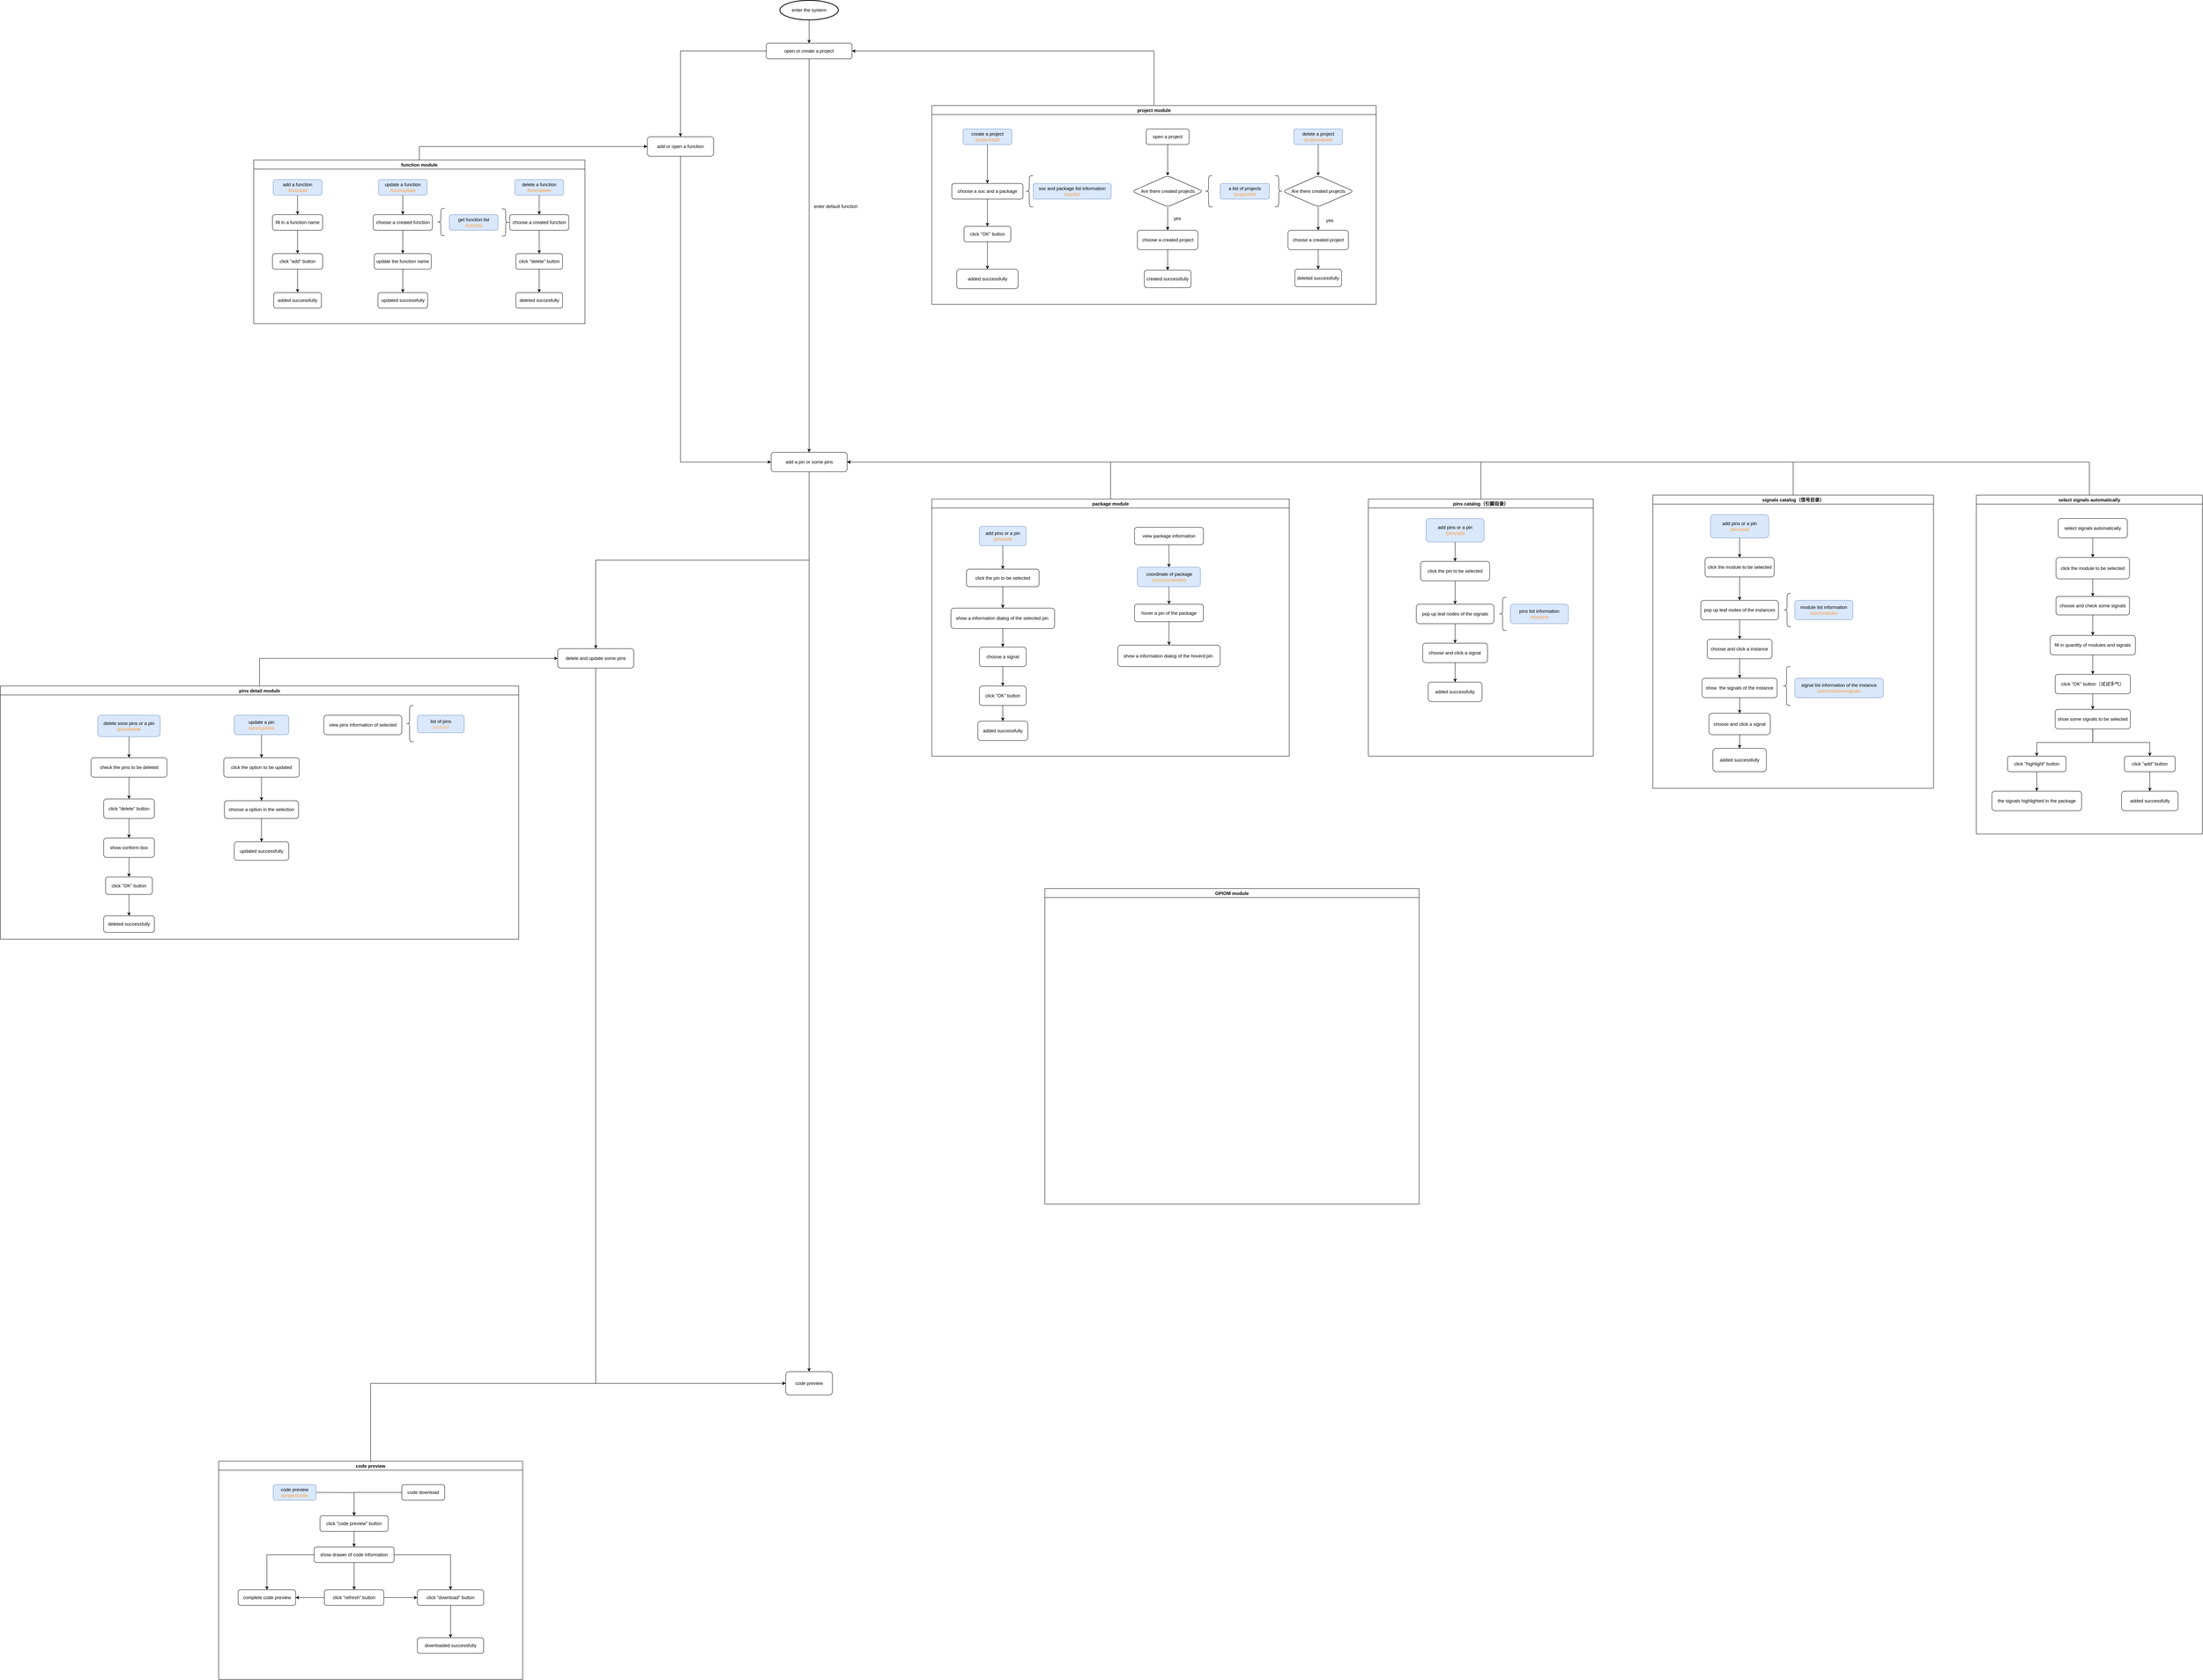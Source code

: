 <mxfile version="21.6.9" type="github">
  <diagram name="第 1 页" id="RwNHaqvqx1yM6rbf3E4Z">
    <mxGraphModel dx="4921" dy="1315" grid="1" gridSize="10" guides="1" tooltips="1" connect="1" arrows="1" fold="1" page="1" pageScale="1" pageWidth="827" pageHeight="1169" math="0" shadow="0">
      <root>
        <mxCell id="0" />
        <mxCell id="1" parent="0" />
        <mxCell id="MbABEbyhSuaw80Sl0B-3-3" style="edgeStyle=orthogonalEdgeStyle;rounded=0;orthogonalLoop=1;jettySize=auto;html=1;exitX=0.5;exitY=1;exitDx=0;exitDy=0;exitPerimeter=0;entryX=0.5;entryY=0;entryDx=0;entryDy=0;" edge="1" parent="1" source="MbABEbyhSuaw80Sl0B-3-1" target="MbABEbyhSuaw80Sl0B-3-2">
          <mxGeometry relative="1" as="geometry" />
        </mxCell>
        <mxCell id="MbABEbyhSuaw80Sl0B-3-1" value="enter the system" style="strokeWidth=2;html=1;shape=mxgraph.flowchart.start_1;whiteSpace=wrap;" vertex="1" parent="1">
          <mxGeometry x="320" y="40" width="150" height="50" as="geometry" />
        </mxCell>
        <mxCell id="MbABEbyhSuaw80Sl0B-3-42" value="" style="edgeStyle=orthogonalEdgeStyle;rounded=0;orthogonalLoop=1;jettySize=auto;html=1;" edge="1" parent="1" source="MbABEbyhSuaw80Sl0B-3-2" target="MbABEbyhSuaw80Sl0B-3-41">
          <mxGeometry relative="1" as="geometry" />
        </mxCell>
        <mxCell id="MbABEbyhSuaw80Sl0B-3-47" value="" style="edgeStyle=orthogonalEdgeStyle;rounded=0;orthogonalLoop=1;jettySize=auto;html=1;" edge="1" parent="1" source="MbABEbyhSuaw80Sl0B-3-2" target="MbABEbyhSuaw80Sl0B-3-46">
          <mxGeometry relative="1" as="geometry" />
        </mxCell>
        <mxCell id="MbABEbyhSuaw80Sl0B-3-2" value="open or create a project" style="rounded=1;whiteSpace=wrap;html=1;" vertex="1" parent="1">
          <mxGeometry x="285" y="150" width="220" height="40" as="geometry" />
        </mxCell>
        <mxCell id="MbABEbyhSuaw80Sl0B-3-161" style="edgeStyle=orthogonalEdgeStyle;rounded=0;orthogonalLoop=1;jettySize=auto;html=1;exitX=0.5;exitY=0;exitDx=0;exitDy=0;entryX=1;entryY=0.5;entryDx=0;entryDy=0;" edge="1" parent="1" source="MbABEbyhSuaw80Sl0B-3-4" target="MbABEbyhSuaw80Sl0B-3-2">
          <mxGeometry relative="1" as="geometry" />
        </mxCell>
        <mxCell id="MbABEbyhSuaw80Sl0B-3-4" value="project module" style="swimlane;" vertex="1" parent="1">
          <mxGeometry x="710" y="310" width="1140" height="510" as="geometry">
            <mxRectangle x="720" y="280" width="130" height="30" as="alternateBounds" />
          </mxGeometry>
        </mxCell>
        <mxCell id="MbABEbyhSuaw80Sl0B-3-12" style="edgeStyle=orthogonalEdgeStyle;rounded=0;orthogonalLoop=1;jettySize=auto;html=1;exitX=0.5;exitY=1;exitDx=0;exitDy=0;entryX=0.5;entryY=0;entryDx=0;entryDy=0;" edge="1" parent="MbABEbyhSuaw80Sl0B-3-4" source="MbABEbyhSuaw80Sl0B-3-6" target="MbABEbyhSuaw80Sl0B-3-11">
          <mxGeometry relative="1" as="geometry" />
        </mxCell>
        <mxCell id="MbABEbyhSuaw80Sl0B-3-6" value="create a project&lt;br&gt;&lt;font color=&quot;#ff9933&quot;&gt;/project/add&lt;/font&gt;" style="whiteSpace=wrap;html=1;fillColor=#dae8fc;strokeColor=#6c8ebf;rounded=1;" vertex="1" parent="MbABEbyhSuaw80Sl0B-3-4">
          <mxGeometry x="80" y="60" width="125" height="40" as="geometry" />
        </mxCell>
        <mxCell id="MbABEbyhSuaw80Sl0B-3-30" style="edgeStyle=orthogonalEdgeStyle;rounded=0;orthogonalLoop=1;jettySize=auto;html=1;exitX=0.5;exitY=1;exitDx=0;exitDy=0;entryX=0.5;entryY=0;entryDx=0;entryDy=0;" edge="1" parent="MbABEbyhSuaw80Sl0B-3-4" source="MbABEbyhSuaw80Sl0B-3-7" target="MbABEbyhSuaw80Sl0B-3-29">
          <mxGeometry relative="1" as="geometry" />
        </mxCell>
        <mxCell id="MbABEbyhSuaw80Sl0B-3-7" value="delete a project&lt;br&gt;&lt;font color=&quot;#ff9933&quot;&gt;/project/delete&lt;/font&gt;" style="whiteSpace=wrap;html=1;fillColor=#dae8fc;strokeColor=#6c8ebf;rounded=1;" vertex="1" parent="MbABEbyhSuaw80Sl0B-3-4">
          <mxGeometry x="928.75" y="60" width="125" height="40" as="geometry" />
        </mxCell>
        <mxCell id="MbABEbyhSuaw80Sl0B-3-21" value="" style="edgeStyle=orthogonalEdgeStyle;rounded=0;orthogonalLoop=1;jettySize=auto;html=1;" edge="1" parent="MbABEbyhSuaw80Sl0B-3-4" source="MbABEbyhSuaw80Sl0B-3-8" target="MbABEbyhSuaw80Sl0B-3-20">
          <mxGeometry relative="1" as="geometry" />
        </mxCell>
        <mxCell id="MbABEbyhSuaw80Sl0B-3-8" value="open a project" style="whiteSpace=wrap;html=1;rounded=1;" vertex="1" parent="MbABEbyhSuaw80Sl0B-3-4">
          <mxGeometry x="550" y="60" width="110" height="40" as="geometry" />
        </mxCell>
        <mxCell id="MbABEbyhSuaw80Sl0B-3-17" value="" style="edgeStyle=orthogonalEdgeStyle;rounded=0;orthogonalLoop=1;jettySize=auto;html=1;" edge="1" parent="MbABEbyhSuaw80Sl0B-3-4" source="MbABEbyhSuaw80Sl0B-3-11" target="MbABEbyhSuaw80Sl0B-3-16">
          <mxGeometry relative="1" as="geometry" />
        </mxCell>
        <mxCell id="MbABEbyhSuaw80Sl0B-3-11" value="choose a soc and a package" style="whiteSpace=wrap;html=1;rounded=1;" vertex="1" parent="MbABEbyhSuaw80Sl0B-3-4">
          <mxGeometry x="51.25" y="200" width="182.5" height="40" as="geometry" />
        </mxCell>
        <mxCell id="MbABEbyhSuaw80Sl0B-3-14" value="soc and package list information&lt;br&gt;&lt;font color=&quot;#ff9933&quot;&gt;/soc/list&lt;/font&gt;" style="whiteSpace=wrap;html=1;fillColor=#dae8fc;strokeColor=#6c8ebf;rounded=1;" vertex="1" parent="MbABEbyhSuaw80Sl0B-3-4">
          <mxGeometry x="260" y="200" width="200" height="40" as="geometry" />
        </mxCell>
        <mxCell id="MbABEbyhSuaw80Sl0B-3-19" value="" style="edgeStyle=orthogonalEdgeStyle;rounded=0;orthogonalLoop=1;jettySize=auto;html=1;" edge="1" parent="MbABEbyhSuaw80Sl0B-3-4" source="MbABEbyhSuaw80Sl0B-3-16" target="MbABEbyhSuaw80Sl0B-3-18">
          <mxGeometry relative="1" as="geometry" />
        </mxCell>
        <mxCell id="MbABEbyhSuaw80Sl0B-3-16" value="click &quot;OK&quot; button" style="whiteSpace=wrap;html=1;rounded=1;" vertex="1" parent="MbABEbyhSuaw80Sl0B-3-4">
          <mxGeometry x="82.5" y="310" width="120" height="40" as="geometry" />
        </mxCell>
        <mxCell id="MbABEbyhSuaw80Sl0B-3-18" value="added successfully" style="whiteSpace=wrap;html=1;rounded=1;" vertex="1" parent="MbABEbyhSuaw80Sl0B-3-4">
          <mxGeometry x="63.75" y="420" width="157.5" height="50" as="geometry" />
        </mxCell>
        <mxCell id="MbABEbyhSuaw80Sl0B-3-23" value="" style="edgeStyle=orthogonalEdgeStyle;rounded=0;orthogonalLoop=1;jettySize=auto;html=1;" edge="1" parent="MbABEbyhSuaw80Sl0B-3-4" source="MbABEbyhSuaw80Sl0B-3-20" target="MbABEbyhSuaw80Sl0B-3-22">
          <mxGeometry relative="1" as="geometry" />
        </mxCell>
        <mxCell id="MbABEbyhSuaw80Sl0B-3-20" value="Are there created projects" style="rhombus;whiteSpace=wrap;html=1;rounded=1;" vertex="1" parent="MbABEbyhSuaw80Sl0B-3-4">
          <mxGeometry x="513.75" y="180" width="182.5" height="80" as="geometry" />
        </mxCell>
        <mxCell id="MbABEbyhSuaw80Sl0B-3-26" value="" style="edgeStyle=orthogonalEdgeStyle;rounded=0;orthogonalLoop=1;jettySize=auto;html=1;" edge="1" parent="MbABEbyhSuaw80Sl0B-3-4" source="MbABEbyhSuaw80Sl0B-3-22" target="MbABEbyhSuaw80Sl0B-3-25">
          <mxGeometry relative="1" as="geometry" />
        </mxCell>
        <mxCell id="MbABEbyhSuaw80Sl0B-3-22" value="choose a created project" style="whiteSpace=wrap;html=1;rounded=1;" vertex="1" parent="MbABEbyhSuaw80Sl0B-3-4">
          <mxGeometry x="527.5" y="320" width="155" height="50" as="geometry" />
        </mxCell>
        <mxCell id="MbABEbyhSuaw80Sl0B-3-24" value="yes" style="text;html=1;strokeColor=none;fillColor=none;align=center;verticalAlign=middle;whiteSpace=wrap;rounded=0;" vertex="1" parent="MbABEbyhSuaw80Sl0B-3-4">
          <mxGeometry x="600" y="275" width="60" height="30" as="geometry" />
        </mxCell>
        <mxCell id="MbABEbyhSuaw80Sl0B-3-25" value="created successfully" style="whiteSpace=wrap;html=1;rounded=1;" vertex="1" parent="MbABEbyhSuaw80Sl0B-3-4">
          <mxGeometry x="545" y="422.5" width="120" height="45" as="geometry" />
        </mxCell>
        <mxCell id="MbABEbyhSuaw80Sl0B-3-32" style="edgeStyle=orthogonalEdgeStyle;rounded=0;orthogonalLoop=1;jettySize=auto;html=1;exitX=0.5;exitY=1;exitDx=0;exitDy=0;entryX=0.5;entryY=0;entryDx=0;entryDy=0;" edge="1" parent="MbABEbyhSuaw80Sl0B-3-4" source="MbABEbyhSuaw80Sl0B-3-29" target="MbABEbyhSuaw80Sl0B-3-31">
          <mxGeometry relative="1" as="geometry" />
        </mxCell>
        <mxCell id="MbABEbyhSuaw80Sl0B-3-29" value="Are there created projects" style="rhombus;whiteSpace=wrap;html=1;rounded=1;" vertex="1" parent="MbABEbyhSuaw80Sl0B-3-4">
          <mxGeometry x="900" y="180" width="182.5" height="80" as="geometry" />
        </mxCell>
        <mxCell id="MbABEbyhSuaw80Sl0B-3-34" style="edgeStyle=orthogonalEdgeStyle;rounded=0;orthogonalLoop=1;jettySize=auto;html=1;exitX=0.5;exitY=1;exitDx=0;exitDy=0;entryX=0.5;entryY=0;entryDx=0;entryDy=0;" edge="1" parent="MbABEbyhSuaw80Sl0B-3-4" source="MbABEbyhSuaw80Sl0B-3-31" target="MbABEbyhSuaw80Sl0B-3-33">
          <mxGeometry relative="1" as="geometry" />
        </mxCell>
        <mxCell id="MbABEbyhSuaw80Sl0B-3-31" value="choose a created project" style="whiteSpace=wrap;html=1;rounded=1;" vertex="1" parent="MbABEbyhSuaw80Sl0B-3-4">
          <mxGeometry x="913.75" y="320" width="155" height="50" as="geometry" />
        </mxCell>
        <mxCell id="MbABEbyhSuaw80Sl0B-3-33" value="deleted successfully" style="whiteSpace=wrap;html=1;rounded=1;" vertex="1" parent="MbABEbyhSuaw80Sl0B-3-4">
          <mxGeometry x="931.25" y="420" width="120" height="45" as="geometry" />
        </mxCell>
        <mxCell id="MbABEbyhSuaw80Sl0B-3-35" value="a list of projects&lt;br&gt;&lt;font color=&quot;#ff9933&quot;&gt;/project/list&lt;/font&gt;" style="whiteSpace=wrap;html=1;fillColor=#dae8fc;strokeColor=#6c8ebf;rounded=1;" vertex="1" parent="MbABEbyhSuaw80Sl0B-3-4">
          <mxGeometry x="740" y="200" width="126.25" height="40" as="geometry" />
        </mxCell>
        <mxCell id="MbABEbyhSuaw80Sl0B-3-38" value="" style="shape=curlyBracket;whiteSpace=wrap;html=1;rounded=1;labelPosition=left;verticalLabelPosition=middle;align=right;verticalAlign=middle;size=0.5;" vertex="1" parent="MbABEbyhSuaw80Sl0B-3-4">
          <mxGeometry x="240" y="180" width="20" height="80" as="geometry" />
        </mxCell>
        <mxCell id="MbABEbyhSuaw80Sl0B-3-39" value="" style="shape=curlyBracket;whiteSpace=wrap;html=1;rounded=1;labelPosition=left;verticalLabelPosition=middle;align=right;verticalAlign=middle;size=0.5;" vertex="1" parent="MbABEbyhSuaw80Sl0B-3-4">
          <mxGeometry x="700" y="180" width="20" height="80" as="geometry" />
        </mxCell>
        <mxCell id="MbABEbyhSuaw80Sl0B-3-40" value="" style="shape=curlyBracket;whiteSpace=wrap;html=1;rounded=1;flipH=1;labelPosition=right;verticalLabelPosition=middle;align=left;verticalAlign=middle;" vertex="1" parent="MbABEbyhSuaw80Sl0B-3-4">
          <mxGeometry x="880" y="180" width="20" height="80" as="geometry" />
        </mxCell>
        <mxCell id="MbABEbyhSuaw80Sl0B-3-45" value="yes" style="text;html=1;strokeColor=none;fillColor=none;align=center;verticalAlign=middle;whiteSpace=wrap;rounded=0;" vertex="1" parent="MbABEbyhSuaw80Sl0B-3-4">
          <mxGeometry x="991.25" y="280" width="60" height="30" as="geometry" />
        </mxCell>
        <mxCell id="MbABEbyhSuaw80Sl0B-3-135" value="" style="edgeStyle=orthogonalEdgeStyle;rounded=0;orthogonalLoop=1;jettySize=auto;html=1;" edge="1" parent="1" source="MbABEbyhSuaw80Sl0B-3-41" target="MbABEbyhSuaw80Sl0B-3-134">
          <mxGeometry relative="1" as="geometry" />
        </mxCell>
        <mxCell id="MbABEbyhSuaw80Sl0B-3-166" style="edgeStyle=orthogonalEdgeStyle;rounded=0;orthogonalLoop=1;jettySize=auto;html=1;exitX=0.5;exitY=1;exitDx=0;exitDy=0;entryX=0.5;entryY=0;entryDx=0;entryDy=0;" edge="1" parent="1" source="MbABEbyhSuaw80Sl0B-3-41" target="MbABEbyhSuaw80Sl0B-3-163">
          <mxGeometry relative="1" as="geometry" />
        </mxCell>
        <mxCell id="MbABEbyhSuaw80Sl0B-3-41" value="add a pin or some pins" style="whiteSpace=wrap;html=1;rounded=1;" vertex="1" parent="1">
          <mxGeometry x="297.5" y="1200" width="195" height="50" as="geometry" />
        </mxCell>
        <mxCell id="MbABEbyhSuaw80Sl0B-3-44" value="enter default function" style="text;html=1;strokeColor=none;fillColor=none;align=center;verticalAlign=middle;whiteSpace=wrap;rounded=0;" vertex="1" parent="1">
          <mxGeometry x="390" y="554" width="147" height="30" as="geometry" />
        </mxCell>
        <mxCell id="MbABEbyhSuaw80Sl0B-3-48" style="edgeStyle=orthogonalEdgeStyle;rounded=0;orthogonalLoop=1;jettySize=auto;html=1;exitX=0.5;exitY=1;exitDx=0;exitDy=0;entryX=0;entryY=0.5;entryDx=0;entryDy=0;" edge="1" parent="1" source="MbABEbyhSuaw80Sl0B-3-46" target="MbABEbyhSuaw80Sl0B-3-41">
          <mxGeometry relative="1" as="geometry" />
        </mxCell>
        <mxCell id="MbABEbyhSuaw80Sl0B-3-46" value="add or open a function" style="whiteSpace=wrap;html=1;rounded=1;" vertex="1" parent="1">
          <mxGeometry x="-20" y="390" width="170" height="50" as="geometry" />
        </mxCell>
        <mxCell id="MbABEbyhSuaw80Sl0B-3-160" style="edgeStyle=orthogonalEdgeStyle;rounded=0;orthogonalLoop=1;jettySize=auto;html=1;exitX=0.5;exitY=0;exitDx=0;exitDy=0;entryX=0;entryY=0.5;entryDx=0;entryDy=0;" edge="1" parent="1" source="MbABEbyhSuaw80Sl0B-3-49" target="MbABEbyhSuaw80Sl0B-3-46">
          <mxGeometry relative="1" as="geometry" />
        </mxCell>
        <mxCell id="MbABEbyhSuaw80Sl0B-3-49" value="function module" style="swimlane;" vertex="1" parent="1">
          <mxGeometry x="-1030" y="450" width="850" height="420" as="geometry" />
        </mxCell>
        <mxCell id="MbABEbyhSuaw80Sl0B-3-51" value="get function list&lt;br&gt;&lt;font color=&quot;#ff9933&quot;&gt;/func/list&lt;/font&gt;" style="whiteSpace=wrap;html=1;fillColor=#dae8fc;strokeColor=#6c8ebf;rounded=1;" vertex="1" parent="MbABEbyhSuaw80Sl0B-3-49">
          <mxGeometry x="502" y="140" width="125" height="40" as="geometry" />
        </mxCell>
        <mxCell id="MbABEbyhSuaw80Sl0B-3-57" style="edgeStyle=orthogonalEdgeStyle;rounded=0;orthogonalLoop=1;jettySize=auto;html=1;exitX=0.5;exitY=1;exitDx=0;exitDy=0;entryX=0.5;entryY=0;entryDx=0;entryDy=0;" edge="1" parent="MbABEbyhSuaw80Sl0B-3-49" source="MbABEbyhSuaw80Sl0B-3-52" target="MbABEbyhSuaw80Sl0B-3-56">
          <mxGeometry relative="1" as="geometry" />
        </mxCell>
        <mxCell id="MbABEbyhSuaw80Sl0B-3-52" value="add a function&lt;br&gt;&lt;font color=&quot;#ff9933&quot;&gt;/func/add&lt;/font&gt;" style="whiteSpace=wrap;html=1;fillColor=#dae8fc;strokeColor=#6c8ebf;rounded=1;" vertex="1" parent="MbABEbyhSuaw80Sl0B-3-49">
          <mxGeometry x="50" y="50" width="125" height="40" as="geometry" />
        </mxCell>
        <mxCell id="MbABEbyhSuaw80Sl0B-3-63" style="edgeStyle=orthogonalEdgeStyle;rounded=0;orthogonalLoop=1;jettySize=auto;html=1;exitX=0.5;exitY=1;exitDx=0;exitDy=0;" edge="1" parent="MbABEbyhSuaw80Sl0B-3-49" source="MbABEbyhSuaw80Sl0B-3-53" target="MbABEbyhSuaw80Sl0B-3-62">
          <mxGeometry relative="1" as="geometry" />
        </mxCell>
        <mxCell id="MbABEbyhSuaw80Sl0B-3-53" value="update a function&lt;br&gt;&lt;font color=&quot;#ff9933&quot;&gt;/func/update&lt;/font&gt;" style="whiteSpace=wrap;html=1;fillColor=#dae8fc;strokeColor=#6c8ebf;rounded=1;" vertex="1" parent="MbABEbyhSuaw80Sl0B-3-49">
          <mxGeometry x="320" y="50" width="125" height="40" as="geometry" />
        </mxCell>
        <mxCell id="MbABEbyhSuaw80Sl0B-3-69" style="edgeStyle=orthogonalEdgeStyle;rounded=0;orthogonalLoop=1;jettySize=auto;html=1;exitX=0.5;exitY=1;exitDx=0;exitDy=0;entryX=0.5;entryY=0;entryDx=0;entryDy=0;" edge="1" parent="MbABEbyhSuaw80Sl0B-3-49" source="MbABEbyhSuaw80Sl0B-3-54" target="MbABEbyhSuaw80Sl0B-3-68">
          <mxGeometry relative="1" as="geometry" />
        </mxCell>
        <mxCell id="MbABEbyhSuaw80Sl0B-3-54" value="delete a function&lt;br&gt;&lt;font color=&quot;#ff9933&quot;&gt;/func/delete&lt;/font&gt;" style="whiteSpace=wrap;html=1;fillColor=#dae8fc;strokeColor=#6c8ebf;rounded=1;" vertex="1" parent="MbABEbyhSuaw80Sl0B-3-49">
          <mxGeometry x="670" y="50" width="125" height="40" as="geometry" />
        </mxCell>
        <mxCell id="MbABEbyhSuaw80Sl0B-3-60" value="" style="edgeStyle=orthogonalEdgeStyle;rounded=0;orthogonalLoop=1;jettySize=auto;html=1;" edge="1" parent="MbABEbyhSuaw80Sl0B-3-49" source="MbABEbyhSuaw80Sl0B-3-55" target="MbABEbyhSuaw80Sl0B-3-59">
          <mxGeometry relative="1" as="geometry" />
        </mxCell>
        <mxCell id="MbABEbyhSuaw80Sl0B-3-55" value="click &quot;add&quot; button" style="whiteSpace=wrap;html=1;rounded=1;" vertex="1" parent="MbABEbyhSuaw80Sl0B-3-49">
          <mxGeometry x="48.13" y="240" width="128.75" height="40" as="geometry" />
        </mxCell>
        <mxCell id="MbABEbyhSuaw80Sl0B-3-58" style="edgeStyle=orthogonalEdgeStyle;rounded=0;orthogonalLoop=1;jettySize=auto;html=1;exitX=0.5;exitY=1;exitDx=0;exitDy=0;entryX=0.5;entryY=0;entryDx=0;entryDy=0;" edge="1" parent="MbABEbyhSuaw80Sl0B-3-49" source="MbABEbyhSuaw80Sl0B-3-56" target="MbABEbyhSuaw80Sl0B-3-55">
          <mxGeometry relative="1" as="geometry" />
        </mxCell>
        <mxCell id="MbABEbyhSuaw80Sl0B-3-56" value="fill in a function name" style="whiteSpace=wrap;html=1;rounded=1;" vertex="1" parent="MbABEbyhSuaw80Sl0B-3-49">
          <mxGeometry x="48.13" y="140" width="128.75" height="40" as="geometry" />
        </mxCell>
        <mxCell id="MbABEbyhSuaw80Sl0B-3-59" value="added successfully" style="whiteSpace=wrap;html=1;rounded=1;" vertex="1" parent="MbABEbyhSuaw80Sl0B-3-49">
          <mxGeometry x="51.25" y="340" width="122.5" height="40" as="geometry" />
        </mxCell>
        <mxCell id="MbABEbyhSuaw80Sl0B-3-65" value="" style="edgeStyle=orthogonalEdgeStyle;rounded=0;orthogonalLoop=1;jettySize=auto;html=1;" edge="1" parent="MbABEbyhSuaw80Sl0B-3-49" source="MbABEbyhSuaw80Sl0B-3-62" target="MbABEbyhSuaw80Sl0B-3-64">
          <mxGeometry relative="1" as="geometry" />
        </mxCell>
        <mxCell id="MbABEbyhSuaw80Sl0B-3-62" value="choose a created function" style="whiteSpace=wrap;html=1;rounded=1;" vertex="1" parent="MbABEbyhSuaw80Sl0B-3-49">
          <mxGeometry x="306.57" y="140" width="151.87" height="40" as="geometry" />
        </mxCell>
        <mxCell id="MbABEbyhSuaw80Sl0B-3-67" value="" style="edgeStyle=orthogonalEdgeStyle;rounded=0;orthogonalLoop=1;jettySize=auto;html=1;" edge="1" parent="MbABEbyhSuaw80Sl0B-3-49" source="MbABEbyhSuaw80Sl0B-3-64" target="MbABEbyhSuaw80Sl0B-3-66">
          <mxGeometry relative="1" as="geometry" />
        </mxCell>
        <mxCell id="MbABEbyhSuaw80Sl0B-3-64" value="update the function name" style="whiteSpace=wrap;html=1;rounded=1;" vertex="1" parent="MbABEbyhSuaw80Sl0B-3-49">
          <mxGeometry x="309.38" y="240" width="146.25" height="40" as="geometry" />
        </mxCell>
        <mxCell id="MbABEbyhSuaw80Sl0B-3-66" value="updated successfully" style="whiteSpace=wrap;html=1;rounded=1;" vertex="1" parent="MbABEbyhSuaw80Sl0B-3-49">
          <mxGeometry x="318.75" y="340" width="127.5" height="40" as="geometry" />
        </mxCell>
        <mxCell id="MbABEbyhSuaw80Sl0B-3-71" value="" style="edgeStyle=orthogonalEdgeStyle;rounded=0;orthogonalLoop=1;jettySize=auto;html=1;" edge="1" parent="MbABEbyhSuaw80Sl0B-3-49" source="MbABEbyhSuaw80Sl0B-3-68" target="MbABEbyhSuaw80Sl0B-3-70">
          <mxGeometry relative="1" as="geometry" />
        </mxCell>
        <mxCell id="MbABEbyhSuaw80Sl0B-3-68" value="choose a created function" style="whiteSpace=wrap;html=1;rounded=1;" vertex="1" parent="MbABEbyhSuaw80Sl0B-3-49">
          <mxGeometry x="656.57" y="140" width="151.87" height="40" as="geometry" />
        </mxCell>
        <mxCell id="MbABEbyhSuaw80Sl0B-3-73" value="" style="edgeStyle=orthogonalEdgeStyle;rounded=0;orthogonalLoop=1;jettySize=auto;html=1;" edge="1" parent="MbABEbyhSuaw80Sl0B-3-49" source="MbABEbyhSuaw80Sl0B-3-70" target="MbABEbyhSuaw80Sl0B-3-72">
          <mxGeometry relative="1" as="geometry" />
        </mxCell>
        <mxCell id="MbABEbyhSuaw80Sl0B-3-70" value="click &quot;delete&quot; button" style="whiteSpace=wrap;html=1;rounded=1;" vertex="1" parent="MbABEbyhSuaw80Sl0B-3-49">
          <mxGeometry x="672.5" y="240" width="120" height="40" as="geometry" />
        </mxCell>
        <mxCell id="MbABEbyhSuaw80Sl0B-3-72" value="deleted succesfully" style="whiteSpace=wrap;html=1;rounded=1;" vertex="1" parent="MbABEbyhSuaw80Sl0B-3-49">
          <mxGeometry x="672.5" y="340" width="120" height="40" as="geometry" />
        </mxCell>
        <mxCell id="MbABEbyhSuaw80Sl0B-3-74" value="" style="shape=curlyBracket;whiteSpace=wrap;html=1;rounded=1;labelPosition=left;verticalLabelPosition=middle;align=right;verticalAlign=middle;size=0.5;" vertex="1" parent="MbABEbyhSuaw80Sl0B-3-49">
          <mxGeometry x="470" y="124" width="20" height="70" as="geometry" />
        </mxCell>
        <mxCell id="MbABEbyhSuaw80Sl0B-3-75" value="" style="shape=curlyBracket;whiteSpace=wrap;html=1;rounded=1;flipH=1;labelPosition=right;verticalLabelPosition=middle;align=left;verticalAlign=middle;" vertex="1" parent="MbABEbyhSuaw80Sl0B-3-49">
          <mxGeometry x="636.5" y="125" width="20" height="70" as="geometry" />
        </mxCell>
        <mxCell id="MbABEbyhSuaw80Sl0B-3-157" style="edgeStyle=orthogonalEdgeStyle;rounded=0;orthogonalLoop=1;jettySize=auto;html=1;exitX=0.5;exitY=0;exitDx=0;exitDy=0;entryX=1;entryY=0.5;entryDx=0;entryDy=0;" edge="1" parent="1" source="MbABEbyhSuaw80Sl0B-3-76" target="MbABEbyhSuaw80Sl0B-3-41">
          <mxGeometry relative="1" as="geometry" />
        </mxCell>
        <mxCell id="MbABEbyhSuaw80Sl0B-3-76" value="package module" style="swimlane;" vertex="1" parent="1">
          <mxGeometry x="710" y="1320" width="917" height="660" as="geometry" />
        </mxCell>
        <mxCell id="MbABEbyhSuaw80Sl0B-3-80" style="edgeStyle=orthogonalEdgeStyle;rounded=0;orthogonalLoop=1;jettySize=auto;html=1;exitX=0.5;exitY=1;exitDx=0;exitDy=0;entryX=0.5;entryY=0;entryDx=0;entryDy=0;" edge="1" parent="MbABEbyhSuaw80Sl0B-3-76" source="MbABEbyhSuaw80Sl0B-3-77" target="MbABEbyhSuaw80Sl0B-3-79">
          <mxGeometry relative="1" as="geometry" />
        </mxCell>
        <mxCell id="MbABEbyhSuaw80Sl0B-3-77" value="add pins or a pin&lt;br style=&quot;border-color: var(--border-color);&quot;&gt;&lt;font style=&quot;border-color: var(--border-color);&quot; color=&quot;#ff9933&quot;&gt;/pins/add&lt;/font&gt;" style="whiteSpace=wrap;html=1;rounded=1;fillColor=#dae8fc;strokeColor=#6c8ebf;" vertex="1" parent="MbABEbyhSuaw80Sl0B-3-76">
          <mxGeometry x="122" y="70" width="120" height="50" as="geometry" />
        </mxCell>
        <mxCell id="MbABEbyhSuaw80Sl0B-3-92" style="edgeStyle=orthogonalEdgeStyle;rounded=0;orthogonalLoop=1;jettySize=auto;html=1;exitX=0.5;exitY=1;exitDx=0;exitDy=0;entryX=0.5;entryY=0;entryDx=0;entryDy=0;" edge="1" parent="MbABEbyhSuaw80Sl0B-3-76" source="MbABEbyhSuaw80Sl0B-3-78" target="MbABEbyhSuaw80Sl0B-3-91">
          <mxGeometry relative="1" as="geometry" />
        </mxCell>
        <mxCell id="MbABEbyhSuaw80Sl0B-3-78" value="view package information" style="whiteSpace=wrap;html=1;rounded=1;" vertex="1" parent="MbABEbyhSuaw80Sl0B-3-76">
          <mxGeometry x="520" y="72.5" width="176.75" height="45" as="geometry" />
        </mxCell>
        <mxCell id="MbABEbyhSuaw80Sl0B-3-82" value="" style="edgeStyle=orthogonalEdgeStyle;rounded=0;orthogonalLoop=1;jettySize=auto;html=1;" edge="1" parent="MbABEbyhSuaw80Sl0B-3-76" source="MbABEbyhSuaw80Sl0B-3-79" target="MbABEbyhSuaw80Sl0B-3-81">
          <mxGeometry relative="1" as="geometry" />
        </mxCell>
        <mxCell id="MbABEbyhSuaw80Sl0B-3-79" value="click the pin to be selected" style="whiteSpace=wrap;html=1;rounded=1;" vertex="1" parent="MbABEbyhSuaw80Sl0B-3-76">
          <mxGeometry x="88.9" y="180" width="186.19" height="45" as="geometry" />
        </mxCell>
        <mxCell id="MbABEbyhSuaw80Sl0B-3-84" value="" style="edgeStyle=orthogonalEdgeStyle;rounded=0;orthogonalLoop=1;jettySize=auto;html=1;" edge="1" parent="MbABEbyhSuaw80Sl0B-3-76" source="MbABEbyhSuaw80Sl0B-3-81" target="MbABEbyhSuaw80Sl0B-3-83">
          <mxGeometry relative="1" as="geometry" />
        </mxCell>
        <mxCell id="MbABEbyhSuaw80Sl0B-3-81" value="show a information dialog of the selected pin&amp;nbsp;" style="whiteSpace=wrap;html=1;rounded=1;" vertex="1" parent="MbABEbyhSuaw80Sl0B-3-76">
          <mxGeometry x="48.99" y="280" width="266" height="52.5" as="geometry" />
        </mxCell>
        <mxCell id="MbABEbyhSuaw80Sl0B-3-86" value="" style="edgeStyle=orthogonalEdgeStyle;rounded=0;orthogonalLoop=1;jettySize=auto;html=1;" edge="1" parent="MbABEbyhSuaw80Sl0B-3-76" source="MbABEbyhSuaw80Sl0B-3-83" target="MbABEbyhSuaw80Sl0B-3-85">
          <mxGeometry relative="1" as="geometry" />
        </mxCell>
        <mxCell id="MbABEbyhSuaw80Sl0B-3-83" value="choose a signal" style="whiteSpace=wrap;html=1;rounded=1;" vertex="1" parent="MbABEbyhSuaw80Sl0B-3-76">
          <mxGeometry x="122" y="380" width="120" height="50" as="geometry" />
        </mxCell>
        <mxCell id="MbABEbyhSuaw80Sl0B-3-88" value="" style="edgeStyle=orthogonalEdgeStyle;rounded=0;orthogonalLoop=1;jettySize=auto;html=1;" edge="1" parent="MbABEbyhSuaw80Sl0B-3-76" source="MbABEbyhSuaw80Sl0B-3-85" target="MbABEbyhSuaw80Sl0B-3-87">
          <mxGeometry relative="1" as="geometry" />
        </mxCell>
        <mxCell id="MbABEbyhSuaw80Sl0B-3-85" value="click &quot;OK&quot; button" style="whiteSpace=wrap;html=1;rounded=1;" vertex="1" parent="MbABEbyhSuaw80Sl0B-3-76">
          <mxGeometry x="122" y="480" width="120" height="50" as="geometry" />
        </mxCell>
        <mxCell id="MbABEbyhSuaw80Sl0B-3-87" value="added successfully" style="whiteSpace=wrap;html=1;rounded=1;" vertex="1" parent="MbABEbyhSuaw80Sl0B-3-76">
          <mxGeometry x="118" y="570" width="128" height="50" as="geometry" />
        </mxCell>
        <mxCell id="MbABEbyhSuaw80Sl0B-3-94" style="edgeStyle=orthogonalEdgeStyle;rounded=0;orthogonalLoop=1;jettySize=auto;html=1;exitX=0.5;exitY=1;exitDx=0;exitDy=0;entryX=0.5;entryY=0;entryDx=0;entryDy=0;" edge="1" parent="MbABEbyhSuaw80Sl0B-3-76" source="MbABEbyhSuaw80Sl0B-3-91" target="MbABEbyhSuaw80Sl0B-3-93">
          <mxGeometry relative="1" as="geometry" />
        </mxCell>
        <mxCell id="MbABEbyhSuaw80Sl0B-3-91" value="coordinate of package&lt;br style=&quot;border-color: var(--border-color);&quot;&gt;&lt;font style=&quot;border-color: var(--border-color);&quot; color=&quot;#ff9933&quot;&gt;/soc/coordinates&lt;/font&gt;" style="whiteSpace=wrap;html=1;rounded=1;fillColor=#dae8fc;strokeColor=#6c8ebf;" vertex="1" parent="MbABEbyhSuaw80Sl0B-3-76">
          <mxGeometry x="527.56" y="175" width="161.62" height="50" as="geometry" />
        </mxCell>
        <mxCell id="MbABEbyhSuaw80Sl0B-3-96" value="" style="edgeStyle=orthogonalEdgeStyle;rounded=0;orthogonalLoop=1;jettySize=auto;html=1;" edge="1" parent="MbABEbyhSuaw80Sl0B-3-76" source="MbABEbyhSuaw80Sl0B-3-93" target="MbABEbyhSuaw80Sl0B-3-95">
          <mxGeometry relative="1" as="geometry" />
        </mxCell>
        <mxCell id="MbABEbyhSuaw80Sl0B-3-93" value="hover a pin of the package" style="whiteSpace=wrap;html=1;rounded=1;" vertex="1" parent="MbABEbyhSuaw80Sl0B-3-76">
          <mxGeometry x="519.99" y="270" width="176.75" height="45" as="geometry" />
        </mxCell>
        <mxCell id="MbABEbyhSuaw80Sl0B-3-95" value="show a information dialog of the hoverd pin&amp;nbsp;" style="whiteSpace=wrap;html=1;rounded=1;" vertex="1" parent="MbABEbyhSuaw80Sl0B-3-76">
          <mxGeometry x="477.16" y="375" width="262.44" height="55" as="geometry" />
        </mxCell>
        <mxCell id="MbABEbyhSuaw80Sl0B-3-159" style="edgeStyle=orthogonalEdgeStyle;rounded=0;orthogonalLoop=1;jettySize=auto;html=1;exitX=0.5;exitY=0;exitDx=0;exitDy=0;entryX=1;entryY=0.5;entryDx=0;entryDy=0;" edge="1" parent="1" source="MbABEbyhSuaw80Sl0B-3-97" target="MbABEbyhSuaw80Sl0B-3-41">
          <mxGeometry relative="1" as="geometry" />
        </mxCell>
        <mxCell id="MbABEbyhSuaw80Sl0B-3-97" value="pins catalog（引脚目录）" style="swimlane;" vertex="1" parent="1">
          <mxGeometry x="1830" y="1320" width="577" height="660" as="geometry" />
        </mxCell>
        <mxCell id="MbABEbyhSuaw80Sl0B-3-100" style="edgeStyle=orthogonalEdgeStyle;rounded=0;orthogonalLoop=1;jettySize=auto;html=1;exitX=0.5;exitY=1;exitDx=0;exitDy=0;entryX=0.5;entryY=0;entryDx=0;entryDy=0;" edge="1" parent="MbABEbyhSuaw80Sl0B-3-97" source="MbABEbyhSuaw80Sl0B-3-98" target="MbABEbyhSuaw80Sl0B-3-99">
          <mxGeometry relative="1" as="geometry" />
        </mxCell>
        <mxCell id="MbABEbyhSuaw80Sl0B-3-98" value="add pins or a pin&lt;br style=&quot;border-color: var(--border-color);&quot;&gt;&lt;font style=&quot;border-color: var(--border-color);&quot; color=&quot;#ff9933&quot;&gt;/pins/add&lt;/font&gt;" style="whiteSpace=wrap;html=1;rounded=1;fillColor=#dae8fc;strokeColor=#6c8ebf;" vertex="1" parent="MbABEbyhSuaw80Sl0B-3-97">
          <mxGeometry x="148.06" y="50" width="149" height="60" as="geometry" />
        </mxCell>
        <mxCell id="MbABEbyhSuaw80Sl0B-3-102" value="" style="edgeStyle=orthogonalEdgeStyle;rounded=0;orthogonalLoop=1;jettySize=auto;html=1;" edge="1" parent="MbABEbyhSuaw80Sl0B-3-97" source="MbABEbyhSuaw80Sl0B-3-99" target="MbABEbyhSuaw80Sl0B-3-101">
          <mxGeometry relative="1" as="geometry" />
        </mxCell>
        <mxCell id="MbABEbyhSuaw80Sl0B-3-99" value="click the pin to be selected" style="whiteSpace=wrap;html=1;rounded=1;" vertex="1" parent="MbABEbyhSuaw80Sl0B-3-97">
          <mxGeometry x="133.89" y="160" width="177.34" height="50" as="geometry" />
        </mxCell>
        <mxCell id="MbABEbyhSuaw80Sl0B-3-104" value="" style="edgeStyle=orthogonalEdgeStyle;rounded=0;orthogonalLoop=1;jettySize=auto;html=1;" edge="1" parent="MbABEbyhSuaw80Sl0B-3-97" source="MbABEbyhSuaw80Sl0B-3-101" target="MbABEbyhSuaw80Sl0B-3-103">
          <mxGeometry relative="1" as="geometry" />
        </mxCell>
        <mxCell id="MbABEbyhSuaw80Sl0B-3-101" value="pop up leaf nodes of the signals" style="whiteSpace=wrap;html=1;rounded=1;" vertex="1" parent="MbABEbyhSuaw80Sl0B-3-97">
          <mxGeometry x="123" y="270" width="199.12" height="50" as="geometry" />
        </mxCell>
        <mxCell id="MbABEbyhSuaw80Sl0B-3-106" value="" style="edgeStyle=orthogonalEdgeStyle;rounded=0;orthogonalLoop=1;jettySize=auto;html=1;" edge="1" parent="MbABEbyhSuaw80Sl0B-3-97" source="MbABEbyhSuaw80Sl0B-3-103" target="MbABEbyhSuaw80Sl0B-3-105">
          <mxGeometry relative="1" as="geometry" />
        </mxCell>
        <mxCell id="MbABEbyhSuaw80Sl0B-3-103" value="choose and click a signal" style="whiteSpace=wrap;html=1;rounded=1;" vertex="1" parent="MbABEbyhSuaw80Sl0B-3-97">
          <mxGeometry x="139.44" y="370" width="166.25" height="50" as="geometry" />
        </mxCell>
        <mxCell id="MbABEbyhSuaw80Sl0B-3-105" value="added successfully" style="whiteSpace=wrap;html=1;rounded=1;" vertex="1" parent="MbABEbyhSuaw80Sl0B-3-97">
          <mxGeometry x="153.43" y="470" width="138.26" height="50" as="geometry" />
        </mxCell>
        <mxCell id="MbABEbyhSuaw80Sl0B-3-107" value="pins list information&lt;br style=&quot;border-color: var(--border-color);&quot;&gt;&lt;font style=&quot;border-color: var(--border-color);&quot; color=&quot;#ff9933&quot;&gt;/soc/pins&lt;/font&gt;" style="whiteSpace=wrap;html=1;rounded=1;fillColor=#dae8fc;strokeColor=#6c8ebf;" vertex="1" parent="MbABEbyhSuaw80Sl0B-3-97">
          <mxGeometry x="364.31" y="270" width="149" height="50" as="geometry" />
        </mxCell>
        <mxCell id="MbABEbyhSuaw80Sl0B-3-108" value="" style="shape=curlyBracket;whiteSpace=wrap;html=1;rounded=1;labelPosition=left;verticalLabelPosition=middle;align=right;verticalAlign=middle;" vertex="1" parent="MbABEbyhSuaw80Sl0B-3-97">
          <mxGeometry x="334.31" y="252.5" width="20" height="85" as="geometry" />
        </mxCell>
        <mxCell id="MbABEbyhSuaw80Sl0B-3-158" style="edgeStyle=orthogonalEdgeStyle;rounded=0;orthogonalLoop=1;jettySize=auto;html=1;exitX=0.5;exitY=0;exitDx=0;exitDy=0;entryX=1;entryY=0.5;entryDx=0;entryDy=0;" edge="1" parent="1" source="MbABEbyhSuaw80Sl0B-3-109" target="MbABEbyhSuaw80Sl0B-3-41">
          <mxGeometry relative="1" as="geometry" />
        </mxCell>
        <mxCell id="MbABEbyhSuaw80Sl0B-3-109" value="signals catalog（信号目录）" style="swimlane;" vertex="1" parent="1">
          <mxGeometry x="2560" y="1310" width="720" height="752.5" as="geometry" />
        </mxCell>
        <mxCell id="MbABEbyhSuaw80Sl0B-3-110" style="edgeStyle=orthogonalEdgeStyle;rounded=0;orthogonalLoop=1;jettySize=auto;html=1;exitX=0.5;exitY=1;exitDx=0;exitDy=0;entryX=0.5;entryY=0;entryDx=0;entryDy=0;" edge="1" parent="MbABEbyhSuaw80Sl0B-3-109" source="MbABEbyhSuaw80Sl0B-3-111" target="MbABEbyhSuaw80Sl0B-3-113">
          <mxGeometry relative="1" as="geometry" />
        </mxCell>
        <mxCell id="MbABEbyhSuaw80Sl0B-3-111" value="add pins or a pin&lt;br style=&quot;border-color: var(--border-color);&quot;&gt;&lt;font style=&quot;border-color: var(--border-color);&quot; color=&quot;#ff9933&quot;&gt;/pins/add&lt;/font&gt;" style="whiteSpace=wrap;html=1;rounded=1;fillColor=#dae8fc;strokeColor=#6c8ebf;" vertex="1" parent="MbABEbyhSuaw80Sl0B-3-109">
          <mxGeometry x="148.06" y="50" width="149" height="60" as="geometry" />
        </mxCell>
        <mxCell id="MbABEbyhSuaw80Sl0B-3-112" value="" style="edgeStyle=orthogonalEdgeStyle;rounded=0;orthogonalLoop=1;jettySize=auto;html=1;" edge="1" parent="MbABEbyhSuaw80Sl0B-3-109" source="MbABEbyhSuaw80Sl0B-3-113" target="MbABEbyhSuaw80Sl0B-3-115">
          <mxGeometry relative="1" as="geometry" />
        </mxCell>
        <mxCell id="MbABEbyhSuaw80Sl0B-3-113" value="click the module to be selected" style="whiteSpace=wrap;html=1;rounded=1;" vertex="1" parent="MbABEbyhSuaw80Sl0B-3-109">
          <mxGeometry x="133.89" y="160" width="177.34" height="50" as="geometry" />
        </mxCell>
        <mxCell id="MbABEbyhSuaw80Sl0B-3-114" value="" style="edgeStyle=orthogonalEdgeStyle;rounded=0;orthogonalLoop=1;jettySize=auto;html=1;" edge="1" parent="MbABEbyhSuaw80Sl0B-3-109" source="MbABEbyhSuaw80Sl0B-3-115" target="MbABEbyhSuaw80Sl0B-3-117">
          <mxGeometry relative="1" as="geometry" />
        </mxCell>
        <mxCell id="MbABEbyhSuaw80Sl0B-3-115" value="pop up leaf nodes of the instances" style="whiteSpace=wrap;html=1;rounded=1;" vertex="1" parent="MbABEbyhSuaw80Sl0B-3-109">
          <mxGeometry x="123" y="270" width="199.12" height="50" as="geometry" />
        </mxCell>
        <mxCell id="MbABEbyhSuaw80Sl0B-3-124" value="" style="edgeStyle=orthogonalEdgeStyle;rounded=0;orthogonalLoop=1;jettySize=auto;html=1;" edge="1" parent="MbABEbyhSuaw80Sl0B-3-109" source="MbABEbyhSuaw80Sl0B-3-117" target="MbABEbyhSuaw80Sl0B-3-123">
          <mxGeometry relative="1" as="geometry" />
        </mxCell>
        <mxCell id="MbABEbyhSuaw80Sl0B-3-117" value="choose and click a instance" style="whiteSpace=wrap;html=1;rounded=1;" vertex="1" parent="MbABEbyhSuaw80Sl0B-3-109">
          <mxGeometry x="139.44" y="370" width="166.25" height="50" as="geometry" />
        </mxCell>
        <mxCell id="MbABEbyhSuaw80Sl0B-3-119" value="module list information&lt;br style=&quot;border-color: var(--border-color);&quot;&gt;&lt;font style=&quot;border-color: var(--border-color);&quot; color=&quot;#ff9933&quot;&gt;/soc/modules&lt;/font&gt;" style="whiteSpace=wrap;html=1;rounded=1;fillColor=#dae8fc;strokeColor=#6c8ebf;" vertex="1" parent="MbABEbyhSuaw80Sl0B-3-109">
          <mxGeometry x="364.31" y="270" width="149" height="50" as="geometry" />
        </mxCell>
        <mxCell id="MbABEbyhSuaw80Sl0B-3-120" value="" style="shape=curlyBracket;whiteSpace=wrap;html=1;rounded=1;labelPosition=left;verticalLabelPosition=middle;align=right;verticalAlign=middle;" vertex="1" parent="MbABEbyhSuaw80Sl0B-3-109">
          <mxGeometry x="334.31" y="252.5" width="20" height="85" as="geometry" />
        </mxCell>
        <mxCell id="MbABEbyhSuaw80Sl0B-3-128" value="" style="edgeStyle=orthogonalEdgeStyle;rounded=0;orthogonalLoop=1;jettySize=auto;html=1;" edge="1" parent="MbABEbyhSuaw80Sl0B-3-109" source="MbABEbyhSuaw80Sl0B-3-123" target="MbABEbyhSuaw80Sl0B-3-127">
          <mxGeometry relative="1" as="geometry" />
        </mxCell>
        <mxCell id="MbABEbyhSuaw80Sl0B-3-123" value="show&amp;nbsp; the signals of the instance" style="whiteSpace=wrap;html=1;rounded=1;" vertex="1" parent="MbABEbyhSuaw80Sl0B-3-109">
          <mxGeometry x="126.28" y="470" width="192.56" height="50" as="geometry" />
        </mxCell>
        <mxCell id="MbABEbyhSuaw80Sl0B-3-125" value="signal list information of the instance&lt;br style=&quot;border-color: var(--border-color);&quot;&gt;&lt;font style=&quot;border-color: var(--border-color);&quot; color=&quot;#ff9933&quot;&gt;/soc/modules/signals&lt;/font&gt;" style="whiteSpace=wrap;html=1;rounded=1;fillColor=#dae8fc;strokeColor=#6c8ebf;" vertex="1" parent="MbABEbyhSuaw80Sl0B-3-109">
          <mxGeometry x="364.31" y="470" width="227" height="50" as="geometry" />
        </mxCell>
        <mxCell id="MbABEbyhSuaw80Sl0B-3-126" value="" style="shape=curlyBracket;whiteSpace=wrap;html=1;rounded=1;labelPosition=left;verticalLabelPosition=middle;align=right;verticalAlign=middle;" vertex="1" parent="MbABEbyhSuaw80Sl0B-3-109">
          <mxGeometry x="333" y="440" width="20" height="100" as="geometry" />
        </mxCell>
        <mxCell id="MbABEbyhSuaw80Sl0B-3-130" value="" style="edgeStyle=orthogonalEdgeStyle;rounded=0;orthogonalLoop=1;jettySize=auto;html=1;" edge="1" parent="MbABEbyhSuaw80Sl0B-3-109" source="MbABEbyhSuaw80Sl0B-3-127" target="MbABEbyhSuaw80Sl0B-3-129">
          <mxGeometry relative="1" as="geometry" />
        </mxCell>
        <mxCell id="MbABEbyhSuaw80Sl0B-3-127" value="choose and click a signal" style="whiteSpace=wrap;html=1;rounded=1;" vertex="1" parent="MbABEbyhSuaw80Sl0B-3-109">
          <mxGeometry x="143.85" y="560" width="157.44" height="55" as="geometry" />
        </mxCell>
        <mxCell id="MbABEbyhSuaw80Sl0B-3-129" value="added successfully" style="whiteSpace=wrap;html=1;rounded=1;" vertex="1" parent="MbABEbyhSuaw80Sl0B-3-109">
          <mxGeometry x="153.86" y="650" width="137.43" height="60" as="geometry" />
        </mxCell>
        <mxCell id="MbABEbyhSuaw80Sl0B-3-134" value="code preview" style="whiteSpace=wrap;html=1;rounded=1;" vertex="1" parent="1">
          <mxGeometry x="335" y="3560" width="120" height="60" as="geometry" />
        </mxCell>
        <mxCell id="MbABEbyhSuaw80Sl0B-3-194" style="edgeStyle=orthogonalEdgeStyle;rounded=0;orthogonalLoop=1;jettySize=auto;html=1;exitX=0.5;exitY=0;exitDx=0;exitDy=0;entryX=0;entryY=0.5;entryDx=0;entryDy=0;" edge="1" parent="1" source="MbABEbyhSuaw80Sl0B-3-136" target="MbABEbyhSuaw80Sl0B-3-134">
          <mxGeometry relative="1" as="geometry" />
        </mxCell>
        <mxCell id="MbABEbyhSuaw80Sl0B-3-136" value="code preview" style="swimlane;" vertex="1" parent="1">
          <mxGeometry x="-1120" y="3790" width="780" height="560" as="geometry" />
        </mxCell>
        <mxCell id="MbABEbyhSuaw80Sl0B-3-139" value="" style="edgeStyle=orthogonalEdgeStyle;rounded=0;orthogonalLoop=1;jettySize=auto;html=1;" edge="1" parent="MbABEbyhSuaw80Sl0B-3-136" target="MbABEbyhSuaw80Sl0B-3-138">
          <mxGeometry relative="1" as="geometry">
            <mxPoint x="251.25" y="80" as="sourcePoint" />
          </mxGeometry>
        </mxCell>
        <mxCell id="MbABEbyhSuaw80Sl0B-3-141" value="" style="edgeStyle=orthogonalEdgeStyle;rounded=0;orthogonalLoop=1;jettySize=auto;html=1;" edge="1" parent="MbABEbyhSuaw80Sl0B-3-136" source="MbABEbyhSuaw80Sl0B-3-138" target="MbABEbyhSuaw80Sl0B-3-140">
          <mxGeometry relative="1" as="geometry" />
        </mxCell>
        <mxCell id="MbABEbyhSuaw80Sl0B-3-138" value="click &quot;code preview&quot; button" style="whiteSpace=wrap;html=1;rounded=1;" vertex="1" parent="MbABEbyhSuaw80Sl0B-3-136">
          <mxGeometry x="260" y="140" width="175" height="40" as="geometry" />
        </mxCell>
        <mxCell id="MbABEbyhSuaw80Sl0B-3-143" value="" style="edgeStyle=orthogonalEdgeStyle;rounded=0;orthogonalLoop=1;jettySize=auto;html=1;" edge="1" parent="MbABEbyhSuaw80Sl0B-3-136" source="MbABEbyhSuaw80Sl0B-3-140" target="MbABEbyhSuaw80Sl0B-3-142">
          <mxGeometry relative="1" as="geometry" />
        </mxCell>
        <mxCell id="MbABEbyhSuaw80Sl0B-3-147" value="" style="edgeStyle=orthogonalEdgeStyle;rounded=0;orthogonalLoop=1;jettySize=auto;html=1;" edge="1" parent="MbABEbyhSuaw80Sl0B-3-136" source="MbABEbyhSuaw80Sl0B-3-140" target="MbABEbyhSuaw80Sl0B-3-146">
          <mxGeometry relative="1" as="geometry" />
        </mxCell>
        <mxCell id="MbABEbyhSuaw80Sl0B-3-151" value="" style="edgeStyle=orthogonalEdgeStyle;rounded=0;orthogonalLoop=1;jettySize=auto;html=1;" edge="1" parent="MbABEbyhSuaw80Sl0B-3-136" source="MbABEbyhSuaw80Sl0B-3-140" target="MbABEbyhSuaw80Sl0B-3-150">
          <mxGeometry relative="1" as="geometry" />
        </mxCell>
        <mxCell id="MbABEbyhSuaw80Sl0B-3-140" value="show drawer of code information" style="whiteSpace=wrap;html=1;rounded=1;" vertex="1" parent="MbABEbyhSuaw80Sl0B-3-136">
          <mxGeometry x="245" y="220" width="205" height="40" as="geometry" />
        </mxCell>
        <mxCell id="MbABEbyhSuaw80Sl0B-3-142" value="complete code preview" style="whiteSpace=wrap;html=1;rounded=1;" vertex="1" parent="MbABEbyhSuaw80Sl0B-3-136">
          <mxGeometry x="50" y="330" width="147.5" height="40" as="geometry" />
        </mxCell>
        <mxCell id="MbABEbyhSuaw80Sl0B-3-145" style="edgeStyle=orthogonalEdgeStyle;rounded=0;orthogonalLoop=1;jettySize=auto;html=1;exitX=0;exitY=0.5;exitDx=0;exitDy=0;entryX=0.5;entryY=0;entryDx=0;entryDy=0;" edge="1" parent="MbABEbyhSuaw80Sl0B-3-136" source="MbABEbyhSuaw80Sl0B-3-144" target="MbABEbyhSuaw80Sl0B-3-138">
          <mxGeometry relative="1" as="geometry" />
        </mxCell>
        <mxCell id="MbABEbyhSuaw80Sl0B-3-144" value="code download" style="whiteSpace=wrap;html=1;rounded=1;" vertex="1" parent="MbABEbyhSuaw80Sl0B-3-136">
          <mxGeometry x="470" y="60" width="110" height="40" as="geometry" />
        </mxCell>
        <mxCell id="MbABEbyhSuaw80Sl0B-3-149" value="" style="edgeStyle=orthogonalEdgeStyle;rounded=0;orthogonalLoop=1;jettySize=auto;html=1;" edge="1" parent="MbABEbyhSuaw80Sl0B-3-136" source="MbABEbyhSuaw80Sl0B-3-146" target="MbABEbyhSuaw80Sl0B-3-148">
          <mxGeometry relative="1" as="geometry" />
        </mxCell>
        <mxCell id="MbABEbyhSuaw80Sl0B-3-146" value="click &quot;download&quot; button" style="whiteSpace=wrap;html=1;rounded=1;" vertex="1" parent="MbABEbyhSuaw80Sl0B-3-136">
          <mxGeometry x="510" y="330" width="170" height="40" as="geometry" />
        </mxCell>
        <mxCell id="MbABEbyhSuaw80Sl0B-3-148" value="downloaded successfully" style="whiteSpace=wrap;html=1;rounded=1;" vertex="1" parent="MbABEbyhSuaw80Sl0B-3-136">
          <mxGeometry x="510" y="453" width="170" height="40" as="geometry" />
        </mxCell>
        <mxCell id="MbABEbyhSuaw80Sl0B-3-152" style="edgeStyle=orthogonalEdgeStyle;rounded=0;orthogonalLoop=1;jettySize=auto;html=1;exitX=1;exitY=0.5;exitDx=0;exitDy=0;" edge="1" parent="MbABEbyhSuaw80Sl0B-3-136" source="MbABEbyhSuaw80Sl0B-3-150" target="MbABEbyhSuaw80Sl0B-3-146">
          <mxGeometry relative="1" as="geometry" />
        </mxCell>
        <mxCell id="MbABEbyhSuaw80Sl0B-3-153" style="edgeStyle=orthogonalEdgeStyle;rounded=0;orthogonalLoop=1;jettySize=auto;html=1;exitX=0;exitY=0.5;exitDx=0;exitDy=0;entryX=1;entryY=0.5;entryDx=0;entryDy=0;" edge="1" parent="MbABEbyhSuaw80Sl0B-3-136" source="MbABEbyhSuaw80Sl0B-3-150" target="MbABEbyhSuaw80Sl0B-3-142">
          <mxGeometry relative="1" as="geometry" />
        </mxCell>
        <mxCell id="MbABEbyhSuaw80Sl0B-3-150" value="click &quot;refresh&quot; button" style="whiteSpace=wrap;html=1;rounded=1;" vertex="1" parent="MbABEbyhSuaw80Sl0B-3-136">
          <mxGeometry x="271.25" y="330" width="152.5" height="40" as="geometry" />
        </mxCell>
        <mxCell id="MbABEbyhSuaw80Sl0B-3-154" value="code preview&lt;br&gt;&lt;font color=&quot;#ff9933&quot;&gt;/project/code&lt;/font&gt;" style="rounded=1;whiteSpace=wrap;html=1;fillColor=#dae8fc;strokeColor=#6c8ebf;" vertex="1" parent="MbABEbyhSuaw80Sl0B-3-136">
          <mxGeometry x="140" y="60" width="110" height="40" as="geometry" />
        </mxCell>
        <mxCell id="MbABEbyhSuaw80Sl0B-3-167" style="edgeStyle=orthogonalEdgeStyle;rounded=0;orthogonalLoop=1;jettySize=auto;html=1;exitX=0.5;exitY=1;exitDx=0;exitDy=0;entryX=0;entryY=0.5;entryDx=0;entryDy=0;" edge="1" parent="1" source="MbABEbyhSuaw80Sl0B-3-163" target="MbABEbyhSuaw80Sl0B-3-134">
          <mxGeometry relative="1" as="geometry" />
        </mxCell>
        <mxCell id="MbABEbyhSuaw80Sl0B-3-163" value="delete and update some pins" style="whiteSpace=wrap;html=1;rounded=1;" vertex="1" parent="1">
          <mxGeometry x="-250" y="1704" width="195" height="50" as="geometry" />
        </mxCell>
        <mxCell id="MbABEbyhSuaw80Sl0B-3-193" style="edgeStyle=orthogonalEdgeStyle;rounded=0;orthogonalLoop=1;jettySize=auto;html=1;exitX=0.5;exitY=0;exitDx=0;exitDy=0;entryX=0;entryY=0.5;entryDx=0;entryDy=0;" edge="1" parent="1" source="MbABEbyhSuaw80Sl0B-3-168" target="MbABEbyhSuaw80Sl0B-3-163">
          <mxGeometry relative="1" as="geometry" />
        </mxCell>
        <mxCell id="MbABEbyhSuaw80Sl0B-3-168" value="pins detail module" style="swimlane;" vertex="1" parent="1">
          <mxGeometry x="-1680" y="1800" width="1330" height="650" as="geometry" />
        </mxCell>
        <mxCell id="MbABEbyhSuaw80Sl0B-3-173" style="edgeStyle=orthogonalEdgeStyle;rounded=0;orthogonalLoop=1;jettySize=auto;html=1;exitX=0.5;exitY=1;exitDx=0;exitDy=0;" edge="1" parent="MbABEbyhSuaw80Sl0B-3-168" source="MbABEbyhSuaw80Sl0B-3-170" target="MbABEbyhSuaw80Sl0B-3-172">
          <mxGeometry relative="1" as="geometry" />
        </mxCell>
        <mxCell id="MbABEbyhSuaw80Sl0B-3-170" value="delete sone pins or a pin&lt;br&gt;&lt;font color=&quot;#ff9933&quot;&gt;/pins/delete&lt;/font&gt;" style="whiteSpace=wrap;html=1;rounded=1;fillColor=#dae8fc;strokeColor=#6c8ebf;" vertex="1" parent="MbABEbyhSuaw80Sl0B-3-168">
          <mxGeometry x="250" y="75" width="160" height="55" as="geometry" />
        </mxCell>
        <mxCell id="MbABEbyhSuaw80Sl0B-3-183" style="edgeStyle=orthogonalEdgeStyle;rounded=0;orthogonalLoop=1;jettySize=auto;html=1;exitX=0.5;exitY=1;exitDx=0;exitDy=0;entryX=0.5;entryY=0;entryDx=0;entryDy=0;" edge="1" parent="MbABEbyhSuaw80Sl0B-3-168" source="MbABEbyhSuaw80Sl0B-3-171" target="MbABEbyhSuaw80Sl0B-3-182">
          <mxGeometry relative="1" as="geometry" />
        </mxCell>
        <mxCell id="MbABEbyhSuaw80Sl0B-3-171" value="update a pin&lt;br&gt;&lt;font color=&quot;#ff9933&quot;&gt;/pins/update&lt;/font&gt;" style="whiteSpace=wrap;html=1;rounded=1;fillColor=#dae8fc;strokeColor=#6c8ebf;" vertex="1" parent="MbABEbyhSuaw80Sl0B-3-168">
          <mxGeometry x="600" y="75" width="140" height="50" as="geometry" />
        </mxCell>
        <mxCell id="MbABEbyhSuaw80Sl0B-3-175" value="" style="edgeStyle=orthogonalEdgeStyle;rounded=0;orthogonalLoop=1;jettySize=auto;html=1;" edge="1" parent="MbABEbyhSuaw80Sl0B-3-168" source="MbABEbyhSuaw80Sl0B-3-172" target="MbABEbyhSuaw80Sl0B-3-174">
          <mxGeometry relative="1" as="geometry" />
        </mxCell>
        <mxCell id="MbABEbyhSuaw80Sl0B-3-172" value="check the pins to be deleted" style="whiteSpace=wrap;html=1;rounded=1;" vertex="1" parent="MbABEbyhSuaw80Sl0B-3-168">
          <mxGeometry x="232.5" y="184" width="195" height="50" as="geometry" />
        </mxCell>
        <mxCell id="MbABEbyhSuaw80Sl0B-3-177" value="" style="edgeStyle=orthogonalEdgeStyle;rounded=0;orthogonalLoop=1;jettySize=auto;html=1;" edge="1" parent="MbABEbyhSuaw80Sl0B-3-168" source="MbABEbyhSuaw80Sl0B-3-174" target="MbABEbyhSuaw80Sl0B-3-176">
          <mxGeometry relative="1" as="geometry" />
        </mxCell>
        <mxCell id="MbABEbyhSuaw80Sl0B-3-174" value="click &quot;delete&quot; button" style="whiteSpace=wrap;html=1;rounded=1;" vertex="1" parent="MbABEbyhSuaw80Sl0B-3-168">
          <mxGeometry x="265" y="290" width="130" height="50" as="geometry" />
        </mxCell>
        <mxCell id="MbABEbyhSuaw80Sl0B-3-179" value="" style="edgeStyle=orthogonalEdgeStyle;rounded=0;orthogonalLoop=1;jettySize=auto;html=1;" edge="1" parent="MbABEbyhSuaw80Sl0B-3-168" source="MbABEbyhSuaw80Sl0B-3-176" target="MbABEbyhSuaw80Sl0B-3-178">
          <mxGeometry relative="1" as="geometry" />
        </mxCell>
        <mxCell id="MbABEbyhSuaw80Sl0B-3-176" value="show conform box" style="whiteSpace=wrap;html=1;rounded=1;" vertex="1" parent="MbABEbyhSuaw80Sl0B-3-168">
          <mxGeometry x="265" y="390" width="130" height="50" as="geometry" />
        </mxCell>
        <mxCell id="MbABEbyhSuaw80Sl0B-3-181" value="" style="edgeStyle=orthogonalEdgeStyle;rounded=0;orthogonalLoop=1;jettySize=auto;html=1;" edge="1" parent="MbABEbyhSuaw80Sl0B-3-168" source="MbABEbyhSuaw80Sl0B-3-178" target="MbABEbyhSuaw80Sl0B-3-180">
          <mxGeometry relative="1" as="geometry" />
        </mxCell>
        <mxCell id="MbABEbyhSuaw80Sl0B-3-178" value="click &quot;OK&quot; button" style="whiteSpace=wrap;html=1;rounded=1;" vertex="1" parent="MbABEbyhSuaw80Sl0B-3-168">
          <mxGeometry x="270" y="490" width="120" height="45" as="geometry" />
        </mxCell>
        <mxCell id="MbABEbyhSuaw80Sl0B-3-180" value="deleted successfully" style="whiteSpace=wrap;html=1;rounded=1;" vertex="1" parent="MbABEbyhSuaw80Sl0B-3-168">
          <mxGeometry x="265" y="590" width="130" height="42.5" as="geometry" />
        </mxCell>
        <mxCell id="MbABEbyhSuaw80Sl0B-3-185" value="" style="edgeStyle=orthogonalEdgeStyle;rounded=0;orthogonalLoop=1;jettySize=auto;html=1;" edge="1" parent="MbABEbyhSuaw80Sl0B-3-168" source="MbABEbyhSuaw80Sl0B-3-182" target="MbABEbyhSuaw80Sl0B-3-184">
          <mxGeometry relative="1" as="geometry" />
        </mxCell>
        <mxCell id="MbABEbyhSuaw80Sl0B-3-182" value="click the option to be updated" style="whiteSpace=wrap;html=1;rounded=1;" vertex="1" parent="MbABEbyhSuaw80Sl0B-3-168">
          <mxGeometry x="573.13" y="184" width="193.75" height="50" as="geometry" />
        </mxCell>
        <mxCell id="MbABEbyhSuaw80Sl0B-3-187" value="" style="edgeStyle=orthogonalEdgeStyle;rounded=0;orthogonalLoop=1;jettySize=auto;html=1;" edge="1" parent="MbABEbyhSuaw80Sl0B-3-168" source="MbABEbyhSuaw80Sl0B-3-184" target="MbABEbyhSuaw80Sl0B-3-186">
          <mxGeometry relative="1" as="geometry" />
        </mxCell>
        <mxCell id="MbABEbyhSuaw80Sl0B-3-184" value="choose a option in the selection" style="whiteSpace=wrap;html=1;rounded=1;" vertex="1" parent="MbABEbyhSuaw80Sl0B-3-168">
          <mxGeometry x="575" y="294.5" width="190.01" height="45.5" as="geometry" />
        </mxCell>
        <mxCell id="MbABEbyhSuaw80Sl0B-3-186" value="updated successfully" style="whiteSpace=wrap;html=1;rounded=1;" vertex="1" parent="MbABEbyhSuaw80Sl0B-3-168">
          <mxGeometry x="600" y="400" width="140.01" height="47.25" as="geometry" />
        </mxCell>
        <mxCell id="MbABEbyhSuaw80Sl0B-3-188" value="list of pins&lt;br&gt;&lt;font color=&quot;#ffb366&quot;&gt;/pins/list&lt;/font&gt;" style="whiteSpace=wrap;html=1;rounded=1;fillColor=#dae8fc;strokeColor=#6c8ebf;" vertex="1" parent="MbABEbyhSuaw80Sl0B-3-168">
          <mxGeometry x="1070" y="75" width="120" height="45" as="geometry" />
        </mxCell>
        <mxCell id="MbABEbyhSuaw80Sl0B-3-189" value="view pins information of selected" style="whiteSpace=wrap;html=1;rounded=1;" vertex="1" parent="MbABEbyhSuaw80Sl0B-3-168">
          <mxGeometry x="830" y="75" width="200" height="50" as="geometry" />
        </mxCell>
        <mxCell id="MbABEbyhSuaw80Sl0B-3-192" value="" style="shape=curlyBracket;whiteSpace=wrap;html=1;rounded=1;labelPosition=left;verticalLabelPosition=middle;align=right;verticalAlign=middle;" vertex="1" parent="MbABEbyhSuaw80Sl0B-3-168">
          <mxGeometry x="1040" y="50" width="20" height="93" as="geometry" />
        </mxCell>
        <mxCell id="MbABEbyhSuaw80Sl0B-3-196" value="GPIOM module" style="swimlane;" vertex="1" parent="1">
          <mxGeometry x="1000" y="2320" width="960" height="810" as="geometry" />
        </mxCell>
        <mxCell id="MbABEbyhSuaw80Sl0B-3-217" style="edgeStyle=orthogonalEdgeStyle;rounded=0;orthogonalLoop=1;jettySize=auto;html=1;exitX=0.5;exitY=0;exitDx=0;exitDy=0;entryX=1;entryY=0.5;entryDx=0;entryDy=0;" edge="1" parent="1" source="MbABEbyhSuaw80Sl0B-3-197" target="MbABEbyhSuaw80Sl0B-3-41">
          <mxGeometry relative="1" as="geometry" />
        </mxCell>
        <mxCell id="MbABEbyhSuaw80Sl0B-3-197" value="select signals automatically" style="swimlane;startSize=23;" vertex="1" parent="1">
          <mxGeometry x="3390" y="1310" width="580" height="870" as="geometry" />
        </mxCell>
        <mxCell id="MbABEbyhSuaw80Sl0B-3-200" value="" style="edgeStyle=orthogonalEdgeStyle;rounded=0;orthogonalLoop=1;jettySize=auto;html=1;" edge="1" parent="MbABEbyhSuaw80Sl0B-3-197" source="MbABEbyhSuaw80Sl0B-3-198" target="MbABEbyhSuaw80Sl0B-3-199">
          <mxGeometry relative="1" as="geometry" />
        </mxCell>
        <mxCell id="MbABEbyhSuaw80Sl0B-3-198" value="select signals automatically" style="whiteSpace=wrap;html=1;rounded=1;" vertex="1" parent="MbABEbyhSuaw80Sl0B-3-197">
          <mxGeometry x="210" y="60" width="177.34" height="50" as="geometry" />
        </mxCell>
        <mxCell id="MbABEbyhSuaw80Sl0B-3-202" value="" style="edgeStyle=orthogonalEdgeStyle;rounded=0;orthogonalLoop=1;jettySize=auto;html=1;" edge="1" parent="MbABEbyhSuaw80Sl0B-3-197" source="MbABEbyhSuaw80Sl0B-3-199" target="MbABEbyhSuaw80Sl0B-3-201">
          <mxGeometry relative="1" as="geometry" />
        </mxCell>
        <mxCell id="MbABEbyhSuaw80Sl0B-3-199" value="click the module to be selected" style="whiteSpace=wrap;html=1;rounded=1;" vertex="1" parent="MbABEbyhSuaw80Sl0B-3-197">
          <mxGeometry x="204.34" y="160" width="188.67" height="55" as="geometry" />
        </mxCell>
        <mxCell id="MbABEbyhSuaw80Sl0B-3-204" value="" style="edgeStyle=orthogonalEdgeStyle;rounded=0;orthogonalLoop=1;jettySize=auto;html=1;" edge="1" parent="MbABEbyhSuaw80Sl0B-3-197" source="MbABEbyhSuaw80Sl0B-3-201" target="MbABEbyhSuaw80Sl0B-3-203">
          <mxGeometry relative="1" as="geometry" />
        </mxCell>
        <mxCell id="MbABEbyhSuaw80Sl0B-3-201" value="choose and check some signals" style="whiteSpace=wrap;html=1;rounded=1;" vertex="1" parent="MbABEbyhSuaw80Sl0B-3-197">
          <mxGeometry x="204.33" y="260" width="188.68" height="47.5" as="geometry" />
        </mxCell>
        <mxCell id="MbABEbyhSuaw80Sl0B-3-206" value="" style="edgeStyle=orthogonalEdgeStyle;rounded=0;orthogonalLoop=1;jettySize=auto;html=1;" edge="1" parent="MbABEbyhSuaw80Sl0B-3-197" source="MbABEbyhSuaw80Sl0B-3-203" target="MbABEbyhSuaw80Sl0B-3-205">
          <mxGeometry relative="1" as="geometry" />
        </mxCell>
        <mxCell id="MbABEbyhSuaw80Sl0B-3-203" value="fill in quantity of modules and signals" style="whiteSpace=wrap;html=1;rounded=1;" vertex="1" parent="MbABEbyhSuaw80Sl0B-3-197">
          <mxGeometry x="189.34" y="360" width="218.67" height="50" as="geometry" />
        </mxCell>
        <mxCell id="MbABEbyhSuaw80Sl0B-3-208" value="" style="edgeStyle=orthogonalEdgeStyle;rounded=0;orthogonalLoop=1;jettySize=auto;html=1;" edge="1" parent="MbABEbyhSuaw80Sl0B-3-197" source="MbABEbyhSuaw80Sl0B-3-205" target="MbABEbyhSuaw80Sl0B-3-207">
          <mxGeometry relative="1" as="geometry" />
        </mxCell>
        <mxCell id="MbABEbyhSuaw80Sl0B-3-205" value="click &quot;OK&quot; button（试试手气）" style="whiteSpace=wrap;html=1;rounded=1;" vertex="1" parent="MbABEbyhSuaw80Sl0B-3-197">
          <mxGeometry x="202.16" y="460" width="193.01" height="50" as="geometry" />
        </mxCell>
        <mxCell id="MbABEbyhSuaw80Sl0B-3-210" value="" style="edgeStyle=orthogonalEdgeStyle;rounded=0;orthogonalLoop=1;jettySize=auto;html=1;" edge="1" parent="MbABEbyhSuaw80Sl0B-3-197" source="MbABEbyhSuaw80Sl0B-3-207" target="MbABEbyhSuaw80Sl0B-3-209">
          <mxGeometry relative="1" as="geometry" />
        </mxCell>
        <mxCell id="MbABEbyhSuaw80Sl0B-3-212" value="" style="edgeStyle=orthogonalEdgeStyle;rounded=0;orthogonalLoop=1;jettySize=auto;html=1;" edge="1" parent="MbABEbyhSuaw80Sl0B-3-197" source="MbABEbyhSuaw80Sl0B-3-207" target="MbABEbyhSuaw80Sl0B-3-211">
          <mxGeometry relative="1" as="geometry" />
        </mxCell>
        <mxCell id="MbABEbyhSuaw80Sl0B-3-207" value="show some signals to be selected" style="whiteSpace=wrap;html=1;rounded=1;" vertex="1" parent="MbABEbyhSuaw80Sl0B-3-197">
          <mxGeometry x="202.16" y="550" width="193" height="50" as="geometry" />
        </mxCell>
        <mxCell id="MbABEbyhSuaw80Sl0B-3-214" value="" style="edgeStyle=orthogonalEdgeStyle;rounded=0;orthogonalLoop=1;jettySize=auto;html=1;" edge="1" parent="MbABEbyhSuaw80Sl0B-3-197" source="MbABEbyhSuaw80Sl0B-3-209" target="MbABEbyhSuaw80Sl0B-3-213">
          <mxGeometry relative="1" as="geometry" />
        </mxCell>
        <mxCell id="MbABEbyhSuaw80Sl0B-3-209" value="click &quot;highlight&quot; button" style="whiteSpace=wrap;html=1;rounded=1;" vertex="1" parent="MbABEbyhSuaw80Sl0B-3-197">
          <mxGeometry x="80" y="670" width="150" height="40" as="geometry" />
        </mxCell>
        <mxCell id="MbABEbyhSuaw80Sl0B-3-216" value="" style="edgeStyle=orthogonalEdgeStyle;rounded=0;orthogonalLoop=1;jettySize=auto;html=1;" edge="1" parent="MbABEbyhSuaw80Sl0B-3-197" source="MbABEbyhSuaw80Sl0B-3-211" target="MbABEbyhSuaw80Sl0B-3-215">
          <mxGeometry relative="1" as="geometry" />
        </mxCell>
        <mxCell id="MbABEbyhSuaw80Sl0B-3-211" value="click &quot;add&quot; button" style="whiteSpace=wrap;html=1;rounded=1;" vertex="1" parent="MbABEbyhSuaw80Sl0B-3-197">
          <mxGeometry x="380" y="670" width="130" height="40" as="geometry" />
        </mxCell>
        <mxCell id="MbABEbyhSuaw80Sl0B-3-213" value="the signals highlighted in the package" style="whiteSpace=wrap;html=1;rounded=1;" vertex="1" parent="MbABEbyhSuaw80Sl0B-3-197">
          <mxGeometry x="40" y="760" width="230" height="50" as="geometry" />
        </mxCell>
        <mxCell id="MbABEbyhSuaw80Sl0B-3-215" value="added successfully" style="whiteSpace=wrap;html=1;rounded=1;" vertex="1" parent="MbABEbyhSuaw80Sl0B-3-197">
          <mxGeometry x="372.5" y="760" width="145" height="50" as="geometry" />
        </mxCell>
      </root>
    </mxGraphModel>
  </diagram>
</mxfile>
